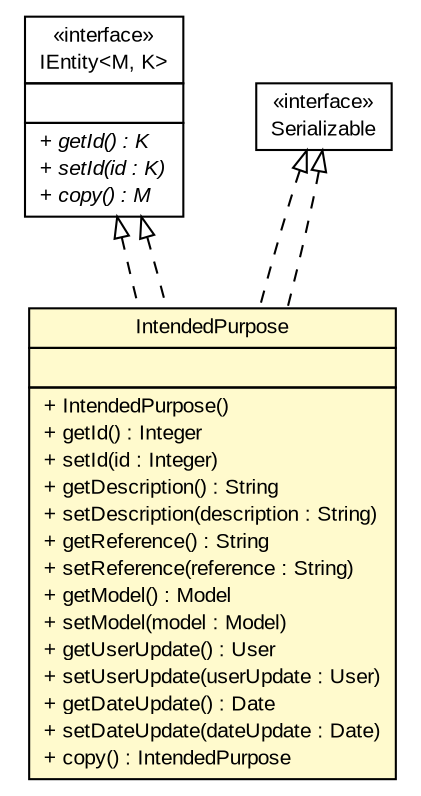 #!/usr/local/bin/dot
#
# Class diagram 
# Generated by UMLGraph version R5_6-24-gf6e263 (http://www.umlgraph.org/)
#

digraph G {
	edge [fontname="arial",fontsize=10,labelfontname="arial",labelfontsize=10];
	node [fontname="arial",fontsize=10,shape=plaintext];
	nodesep=0.25;
	ranksep=0.5;
	// gov.sandia.cf.model.IEntity<M, K>
	c224815 [label=<<table title="gov.sandia.cf.model.IEntity" border="0" cellborder="1" cellspacing="0" cellpadding="2" port="p" href="./IEntity.html">
		<tr><td><table border="0" cellspacing="0" cellpadding="1">
<tr><td align="center" balign="center"> &#171;interface&#187; </td></tr>
<tr><td align="center" balign="center"> IEntity&lt;M, K&gt; </td></tr>
		</table></td></tr>
		<tr><td><table border="0" cellspacing="0" cellpadding="1">
<tr><td align="left" balign="left">  </td></tr>
		</table></td></tr>
		<tr><td><table border="0" cellspacing="0" cellpadding="1">
<tr><td align="left" balign="left"><font face="arial italic" point-size="10.0"> + getId() : K </font></td></tr>
<tr><td align="left" balign="left"><font face="arial italic" point-size="10.0"> + setId(id : K) </font></td></tr>
<tr><td align="left" balign="left"><font face="arial italic" point-size="10.0"> + copy() : M </font></td></tr>
		</table></td></tr>
		</table>>, URL="./IEntity.html", fontname="arial", fontcolor="black", fontsize=10.0];
	// gov.sandia.cf.model.IntendedPurpose
	c224822 [label=<<table title="gov.sandia.cf.model.IntendedPurpose" border="0" cellborder="1" cellspacing="0" cellpadding="2" port="p" bgcolor="lemonChiffon" href="./IntendedPurpose.html">
		<tr><td><table border="0" cellspacing="0" cellpadding="1">
<tr><td align="center" balign="center"> IntendedPurpose </td></tr>
		</table></td></tr>
		<tr><td><table border="0" cellspacing="0" cellpadding="1">
<tr><td align="left" balign="left">  </td></tr>
		</table></td></tr>
		<tr><td><table border="0" cellspacing="0" cellpadding="1">
<tr><td align="left" balign="left"> + IntendedPurpose() </td></tr>
<tr><td align="left" balign="left"> + getId() : Integer </td></tr>
<tr><td align="left" balign="left"> + setId(id : Integer) </td></tr>
<tr><td align="left" balign="left"> + getDescription() : String </td></tr>
<tr><td align="left" balign="left"> + setDescription(description : String) </td></tr>
<tr><td align="left" balign="left"> + getReference() : String </td></tr>
<tr><td align="left" balign="left"> + setReference(reference : String) </td></tr>
<tr><td align="left" balign="left"> + getModel() : Model </td></tr>
<tr><td align="left" balign="left"> + setModel(model : Model) </td></tr>
<tr><td align="left" balign="left"> + getUserUpdate() : User </td></tr>
<tr><td align="left" balign="left"> + setUserUpdate(userUpdate : User) </td></tr>
<tr><td align="left" balign="left"> + getDateUpdate() : Date </td></tr>
<tr><td align="left" balign="left"> + setDateUpdate(dateUpdate : Date) </td></tr>
<tr><td align="left" balign="left"> + copy() : IntendedPurpose </td></tr>
		</table></td></tr>
		</table>>, URL="./IntendedPurpose.html", fontname="arial", fontcolor="black", fontsize=10.0];
	//gov.sandia.cf.model.IntendedPurpose implements java.io.Serializable
	c225168:p -> c224822:p [dir=back,arrowtail=empty,style=dashed];
	//gov.sandia.cf.model.IntendedPurpose implements gov.sandia.cf.model.IEntity<M, K>
	c224815:p -> c224822:p [dir=back,arrowtail=empty,style=dashed];
	//gov.sandia.cf.model.IntendedPurpose implements java.io.Serializable
	c225168:p -> c224822:p [dir=back,arrowtail=empty,style=dashed];
	//gov.sandia.cf.model.IntendedPurpose implements gov.sandia.cf.model.IEntity<M, K>
	c224815:p -> c224822:p [dir=back,arrowtail=empty,style=dashed];
	// java.io.Serializable
	c225168 [label=<<table title="java.io.Serializable" border="0" cellborder="1" cellspacing="0" cellpadding="2" port="p" href="http://java.sun.com/j2se/1.4.2/docs/api/java/io/Serializable.html">
		<tr><td><table border="0" cellspacing="0" cellpadding="1">
<tr><td align="center" balign="center"> &#171;interface&#187; </td></tr>
<tr><td align="center" balign="center"> Serializable </td></tr>
		</table></td></tr>
		</table>>, URL="http://java.sun.com/j2se/1.4.2/docs/api/java/io/Serializable.html", fontname="arial", fontcolor="black", fontsize=10.0];
}

